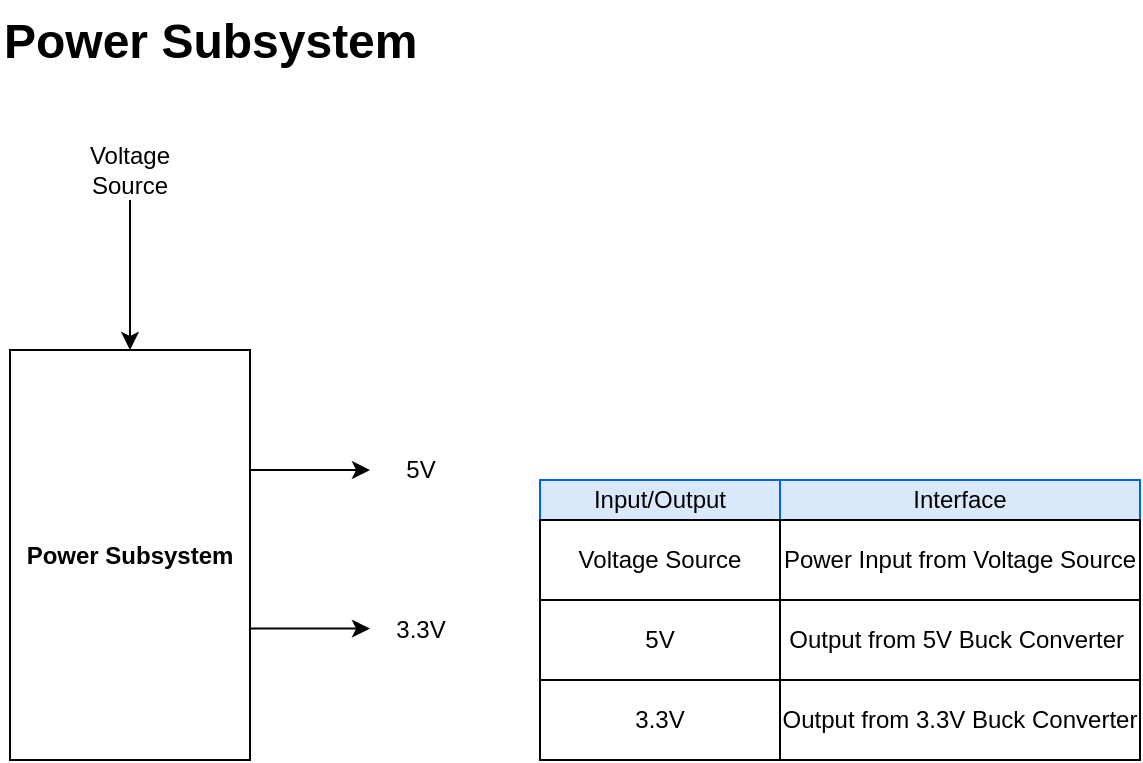 <mxfile version="28.1.2">
  <diagram name="Page-1" id="M7yt0uEMWB547Te_AfWl">
    <mxGraphModel dx="976" dy="672" grid="1" gridSize="10" guides="1" tooltips="1" connect="1" arrows="1" fold="1" page="1" pageScale="1" pageWidth="850" pageHeight="1100" math="0" shadow="0">
      <root>
        <mxCell id="0" />
        <mxCell id="1" parent="0" />
        <mxCell id="dWiQfd8XXGTzeeqTbXw0-1" value="&lt;b&gt;Power Subsystem&lt;/b&gt;" style="rounded=0;whiteSpace=wrap;html=1;" parent="1" vertex="1">
          <mxGeometry x="135" y="345" width="120" height="205" as="geometry" />
        </mxCell>
        <mxCell id="dWiQfd8XXGTzeeqTbXw0-2" value="&lt;h1 style=&quot;margin-top: 0px;&quot;&gt;Power Subsystem&lt;/h1&gt;" style="text;html=1;whiteSpace=wrap;overflow=hidden;rounded=0;" parent="1" vertex="1">
          <mxGeometry x="130" y="170" width="230" height="40" as="geometry" />
        </mxCell>
        <mxCell id="dWiQfd8XXGTzeeqTbXw0-3" value="" style="endArrow=classic;html=1;rounded=0;exitX=0.25;exitY=1;exitDx=0;exitDy=0;" parent="1" edge="1">
          <mxGeometry width="50" height="50" relative="1" as="geometry">
            <mxPoint x="255.0" y="484.31" as="sourcePoint" />
            <mxPoint x="315" y="484.31" as="targetPoint" />
          </mxGeometry>
        </mxCell>
        <mxCell id="dWiQfd8XXGTzeeqTbXw0-7" value="" style="endArrow=classic;html=1;rounded=0;exitX=0.75;exitY=1;exitDx=0;exitDy=0;" parent="1" edge="1">
          <mxGeometry width="50" height="50" relative="1" as="geometry">
            <mxPoint x="255" y="405" as="sourcePoint" />
            <mxPoint x="315" y="405" as="targetPoint" />
          </mxGeometry>
        </mxCell>
        <mxCell id="dWiQfd8XXGTzeeqTbXw0-8" value="5V" style="text;html=1;align=center;verticalAlign=middle;resizable=0;points=[];autosize=1;strokeColor=none;fillColor=none;" parent="1" vertex="1">
          <mxGeometry x="320" y="390" width="40" height="30" as="geometry" />
        </mxCell>
        <mxCell id="dWiQfd8XXGTzeeqTbXw0-10" value="3.3V" style="text;html=1;align=center;verticalAlign=middle;resizable=0;points=[];autosize=1;strokeColor=none;fillColor=none;" parent="1" vertex="1">
          <mxGeometry x="315" y="470" width="50" height="30" as="geometry" />
        </mxCell>
        <mxCell id="dWiQfd8XXGTzeeqTbXw0-11" style="edgeStyle=orthogonalEdgeStyle;rounded=0;orthogonalLoop=1;jettySize=auto;html=1;exitX=0.5;exitY=1;exitDx=0;exitDy=0;entryX=0.25;entryY=0;entryDx=0;entryDy=0;" parent="1" source="dWiQfd8XXGTzeeqTbXw0-12" edge="1">
          <mxGeometry relative="1" as="geometry">
            <mxPoint x="195" y="345" as="targetPoint" />
          </mxGeometry>
        </mxCell>
        <mxCell id="dWiQfd8XXGTzeeqTbXw0-12" value="Voltage Source" style="text;html=1;align=center;verticalAlign=middle;whiteSpace=wrap;rounded=0;" parent="1" vertex="1">
          <mxGeometry x="165" y="240" width="60" height="30" as="geometry" />
        </mxCell>
        <mxCell id="dWiQfd8XXGTzeeqTbXw0-13" value="Input/Output" style="rounded=0;whiteSpace=wrap;html=1;align=center;fillColor=#dae8fc;strokeColor=light-dark(#0064f0, #5c79a3);" parent="1" vertex="1">
          <mxGeometry x="400" y="410" width="120" height="20" as="geometry" />
        </mxCell>
        <mxCell id="dWiQfd8XXGTzeeqTbXw0-14" value="Interface" style="rounded=0;whiteSpace=wrap;html=1;align=center;fillColor=#dae8fc;strokeColor=light-dark(#0064F0,#5C79A3);" parent="1" vertex="1">
          <mxGeometry x="520" y="410" width="180" height="20" as="geometry" />
        </mxCell>
        <mxCell id="dWiQfd8XXGTzeeqTbXw0-15" value="Voltage Source" style="rounded=0;whiteSpace=wrap;html=1;" parent="1" vertex="1">
          <mxGeometry x="400" y="430" width="120" height="40" as="geometry" />
        </mxCell>
        <mxCell id="dWiQfd8XXGTzeeqTbXw0-16" value="Power Input from Voltage Source" style="rounded=0;whiteSpace=wrap;html=1;" parent="1" vertex="1">
          <mxGeometry x="520" y="430" width="180" height="40" as="geometry" />
        </mxCell>
        <mxCell id="dWiQfd8XXGTzeeqTbXw0-17" value="5V" style="rounded=0;whiteSpace=wrap;html=1;" parent="1" vertex="1">
          <mxGeometry x="400" y="470" width="120" height="40" as="geometry" />
        </mxCell>
        <mxCell id="dWiQfd8XXGTzeeqTbXw0-18" value="Output from 5V Buck Converter&amp;nbsp;" style="rounded=0;whiteSpace=wrap;html=1;" parent="1" vertex="1">
          <mxGeometry x="520" y="470" width="180" height="40" as="geometry" />
        </mxCell>
        <mxCell id="dWiQfd8XXGTzeeqTbXw0-19" value="3.3V" style="rounded=0;whiteSpace=wrap;html=1;" parent="1" vertex="1">
          <mxGeometry x="400" y="510" width="120" height="40" as="geometry" />
        </mxCell>
        <mxCell id="dWiQfd8XXGTzeeqTbXw0-20" value="Output from 3.3V Buck Converter" style="rounded=0;whiteSpace=wrap;html=1;" parent="1" vertex="1">
          <mxGeometry x="520" y="510" width="180" height="40" as="geometry" />
        </mxCell>
      </root>
    </mxGraphModel>
  </diagram>
</mxfile>
